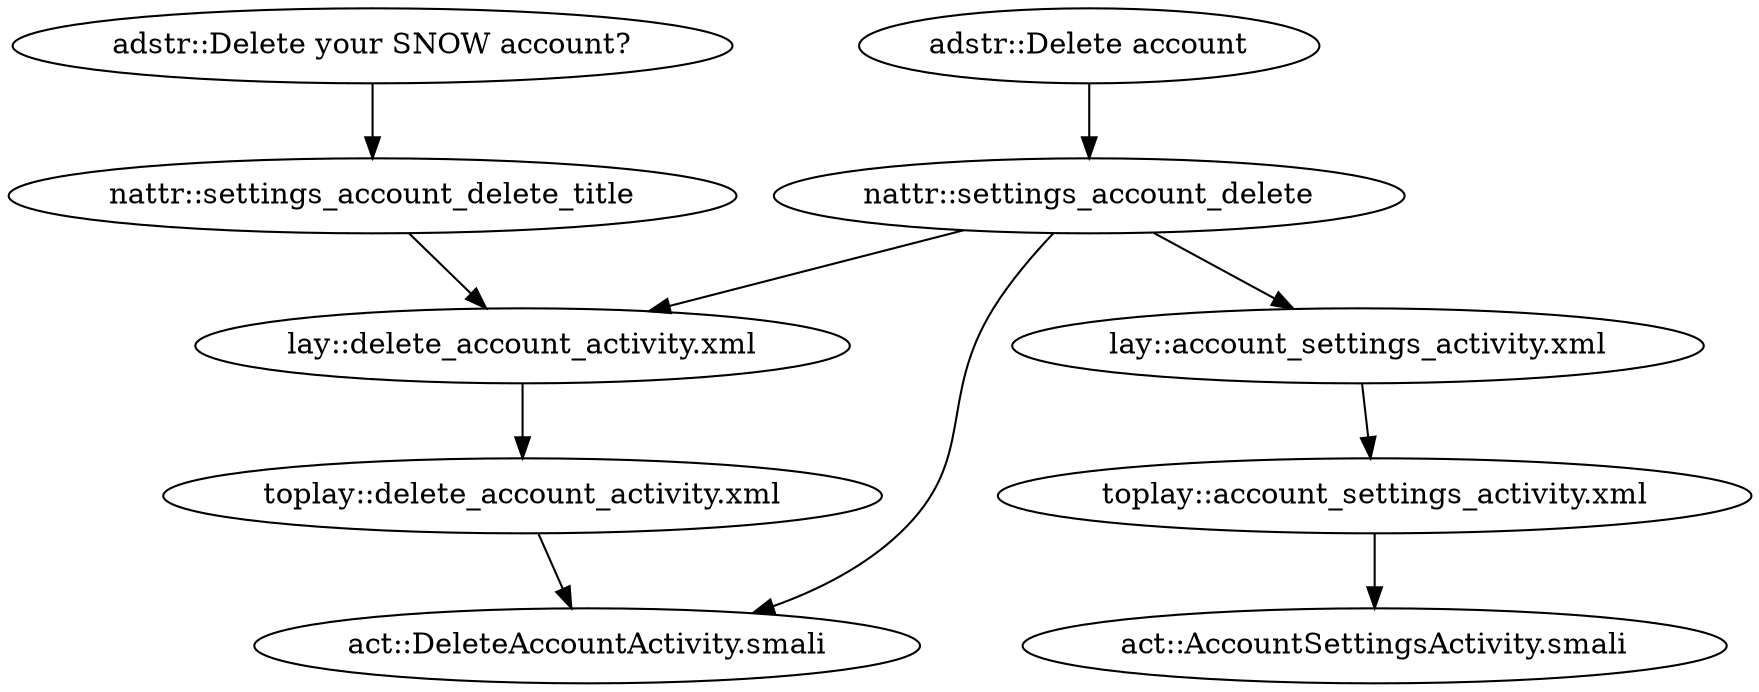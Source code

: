 digraph G {
"adstr::Delete account" -> "nattr::settings_account_delete"
"adstr::Delete your SNOW account?" -> "nattr::settings_account_delete_title"
"nattr::settings_account_delete" -> "lay::delete_account_activity.xml"
"nattr::settings_account_delete" -> "lay::account_settings_activity.xml"
"nattr::settings_account_delete_title" -> "lay::delete_account_activity.xml"
"nattr::settings_account_delete" -> "act::DeleteAccountActivity.smali"
"lay::delete_account_activity.xml" -> "toplay::delete_account_activity.xml"
"lay::account_settings_activity.xml" -> "toplay::account_settings_activity.xml"
"toplay::delete_account_activity.xml" -> "act::DeleteAccountActivity.smali"
"toplay::account_settings_activity.xml" -> "act::AccountSettingsActivity.smali"
}
